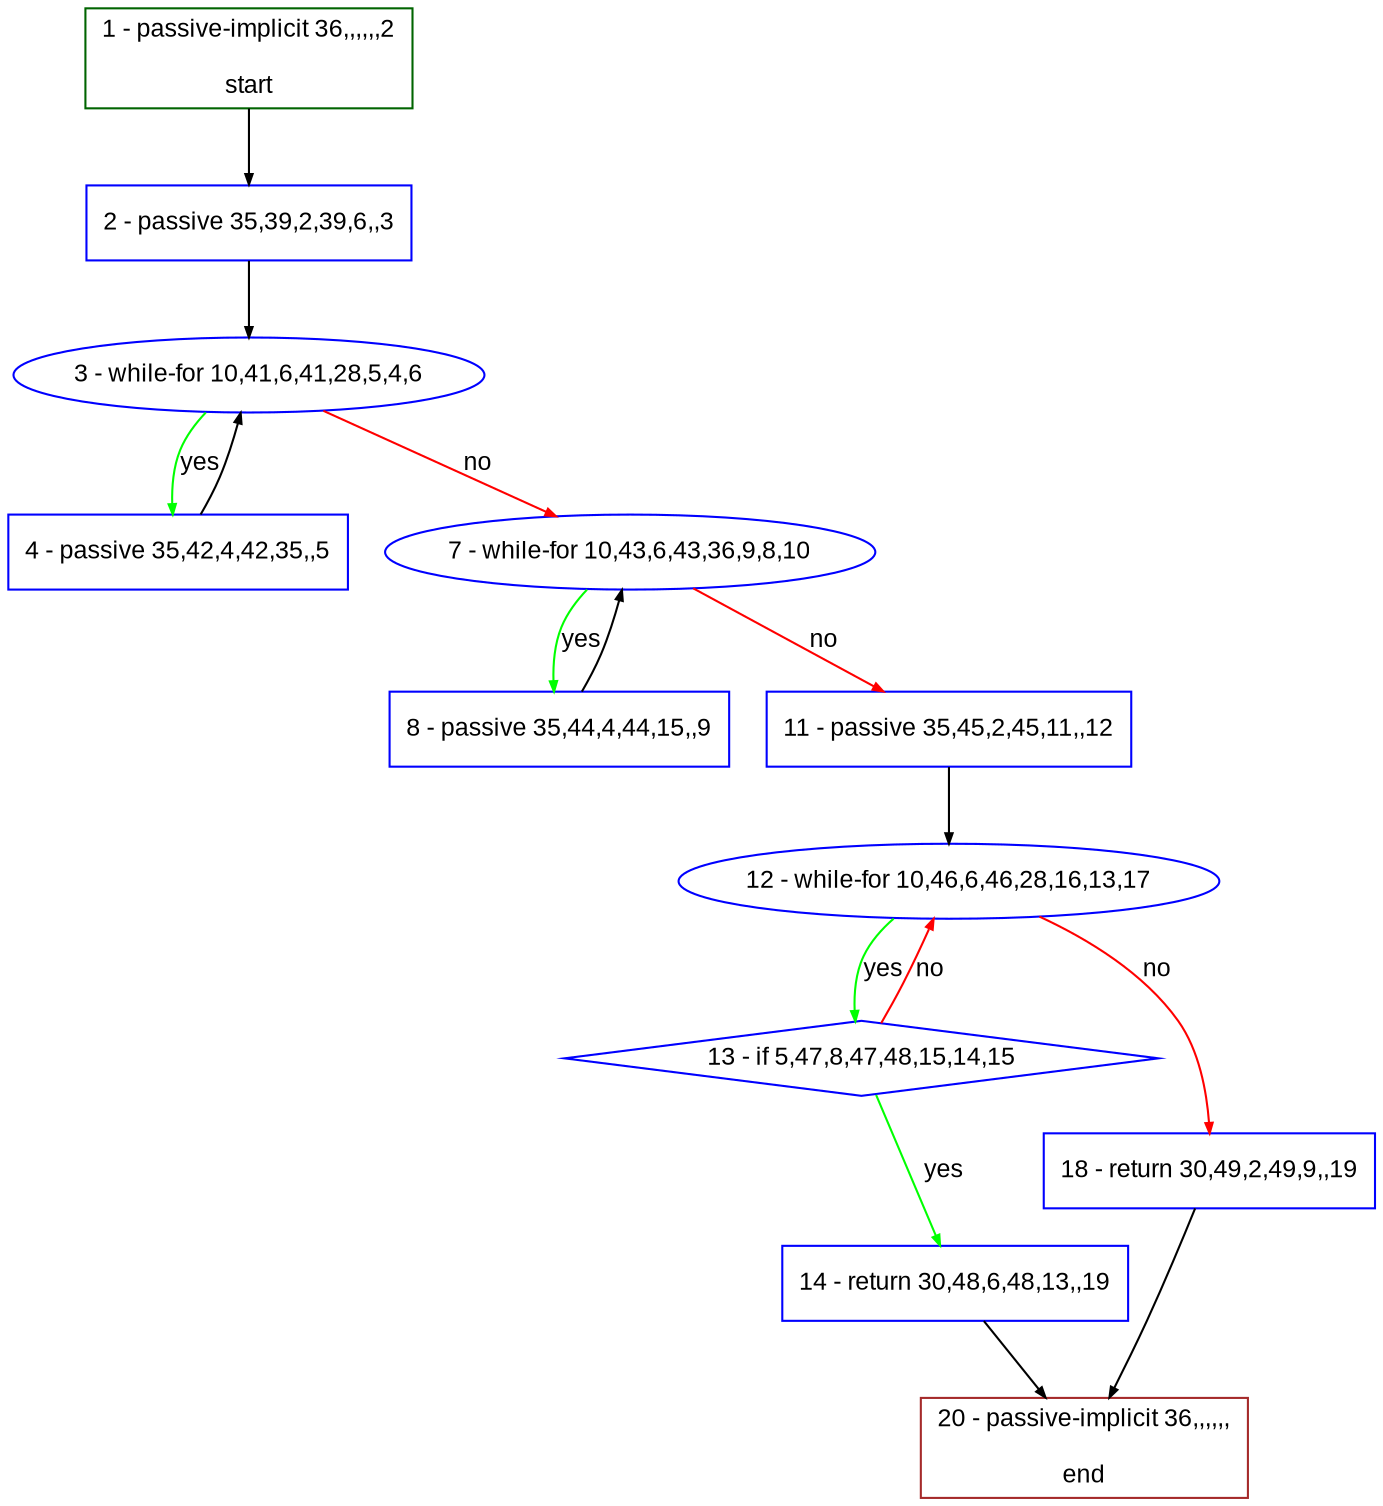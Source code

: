 digraph "" {
  graph [bgcolor="white", fillcolor="#FFFFCC", pack="true", packmode="clust", fontname="Arial", label="", fontsize="12", compound="true", style="rounded,filled"];
  node [node_initialized="no", fillcolor="white", fontname="Arial", label="", color="grey", fontsize="12", fixedsize="false", compound="true", shape="rectangle", style="filled"];
  edge [arrowtail="none", lhead="", fontcolor="black", fontname="Arial", label="", color="black", fontsize="12", arrowhead="normal", arrowsize="0.5", compound="true", ltail="", dir="forward"];
  __N1 [fillcolor="#ffffff", label="2 - passive 35,39,2,39,6,,3", color="#0000ff", shape="box", style="filled"];
  __N2 [fillcolor="#ffffff", label="1 - passive-implicit 36,,,,,,2\n\nstart", color="#006400", shape="box", style="filled"];
  __N3 [fillcolor="#ffffff", label="3 - while-for 10,41,6,41,28,5,4,6", color="#0000ff", shape="oval", style="filled"];
  __N4 [fillcolor="#ffffff", label="4 - passive 35,42,4,42,35,,5", color="#0000ff", shape="box", style="filled"];
  __N5 [fillcolor="#ffffff", label="7 - while-for 10,43,6,43,36,9,8,10", color="#0000ff", shape="oval", style="filled"];
  __N6 [fillcolor="#ffffff", label="8 - passive 35,44,4,44,15,,9", color="#0000ff", shape="box", style="filled"];
  __N7 [fillcolor="#ffffff", label="11 - passive 35,45,2,45,11,,12", color="#0000ff", shape="box", style="filled"];
  __N8 [fillcolor="#ffffff", label="12 - while-for 10,46,6,46,28,16,13,17", color="#0000ff", shape="oval", style="filled"];
  __N9 [fillcolor="#ffffff", label="13 - if 5,47,8,47,48,15,14,15", color="#0000ff", shape="diamond", style="filled"];
  __N10 [fillcolor="#ffffff", label="18 - return 30,49,2,49,9,,19", color="#0000ff", shape="box", style="filled"];
  __N11 [fillcolor="#ffffff", label="14 - return 30,48,6,48,13,,19", color="#0000ff", shape="box", style="filled"];
  __N12 [fillcolor="#ffffff", label="20 - passive-implicit 36,,,,,,\n\nend", color="#a52a2a", shape="box", style="filled"];
  __N2 -> __N1 [arrowtail="none", color="#000000", label="", arrowhead="normal", dir="forward"];
  __N1 -> __N3 [arrowtail="none", color="#000000", label="", arrowhead="normal", dir="forward"];
  __N3 -> __N4 [arrowtail="none", color="#00ff00", label="yes", arrowhead="normal", dir="forward"];
  __N4 -> __N3 [arrowtail="none", color="#000000", label="", arrowhead="normal", dir="forward"];
  __N3 -> __N5 [arrowtail="none", color="#ff0000", label="no", arrowhead="normal", dir="forward"];
  __N5 -> __N6 [arrowtail="none", color="#00ff00", label="yes", arrowhead="normal", dir="forward"];
  __N6 -> __N5 [arrowtail="none", color="#000000", label="", arrowhead="normal", dir="forward"];
  __N5 -> __N7 [arrowtail="none", color="#ff0000", label="no", arrowhead="normal", dir="forward"];
  __N7 -> __N8 [arrowtail="none", color="#000000", label="", arrowhead="normal", dir="forward"];
  __N8 -> __N9 [arrowtail="none", color="#00ff00", label="yes", arrowhead="normal", dir="forward"];
  __N9 -> __N8 [arrowtail="none", color="#ff0000", label="no", arrowhead="normal", dir="forward"];
  __N8 -> __N10 [arrowtail="none", color="#ff0000", label="no", arrowhead="normal", dir="forward"];
  __N9 -> __N11 [arrowtail="none", color="#00ff00", label="yes", arrowhead="normal", dir="forward"];
  __N11 -> __N12 [arrowtail="none", color="#000000", label="", arrowhead="normal", dir="forward"];
  __N10 -> __N12 [arrowtail="none", color="#000000", label="", arrowhead="normal", dir="forward"];
}

